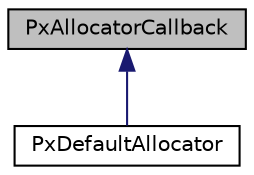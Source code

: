 digraph "PxAllocatorCallback"
{
  edge [fontname="Helvetica",fontsize="10",labelfontname="Helvetica",labelfontsize="10"];
  node [fontname="Helvetica",fontsize="10",shape=record];
  Node0 [label="PxAllocatorCallback",height=0.2,width=0.4,color="black", fillcolor="grey75", style="filled", fontcolor="black"];
  Node0 -> Node1 [dir="back",color="midnightblue",fontsize="10",style="solid",fontname="Helvetica"];
  Node1 [label="PxDefaultAllocator",height=0.2,width=0.4,color="black", fillcolor="white", style="filled",URL="$classPxDefaultAllocator.html",tooltip="default implementation of the allocator interface required by the SDK "];
}
